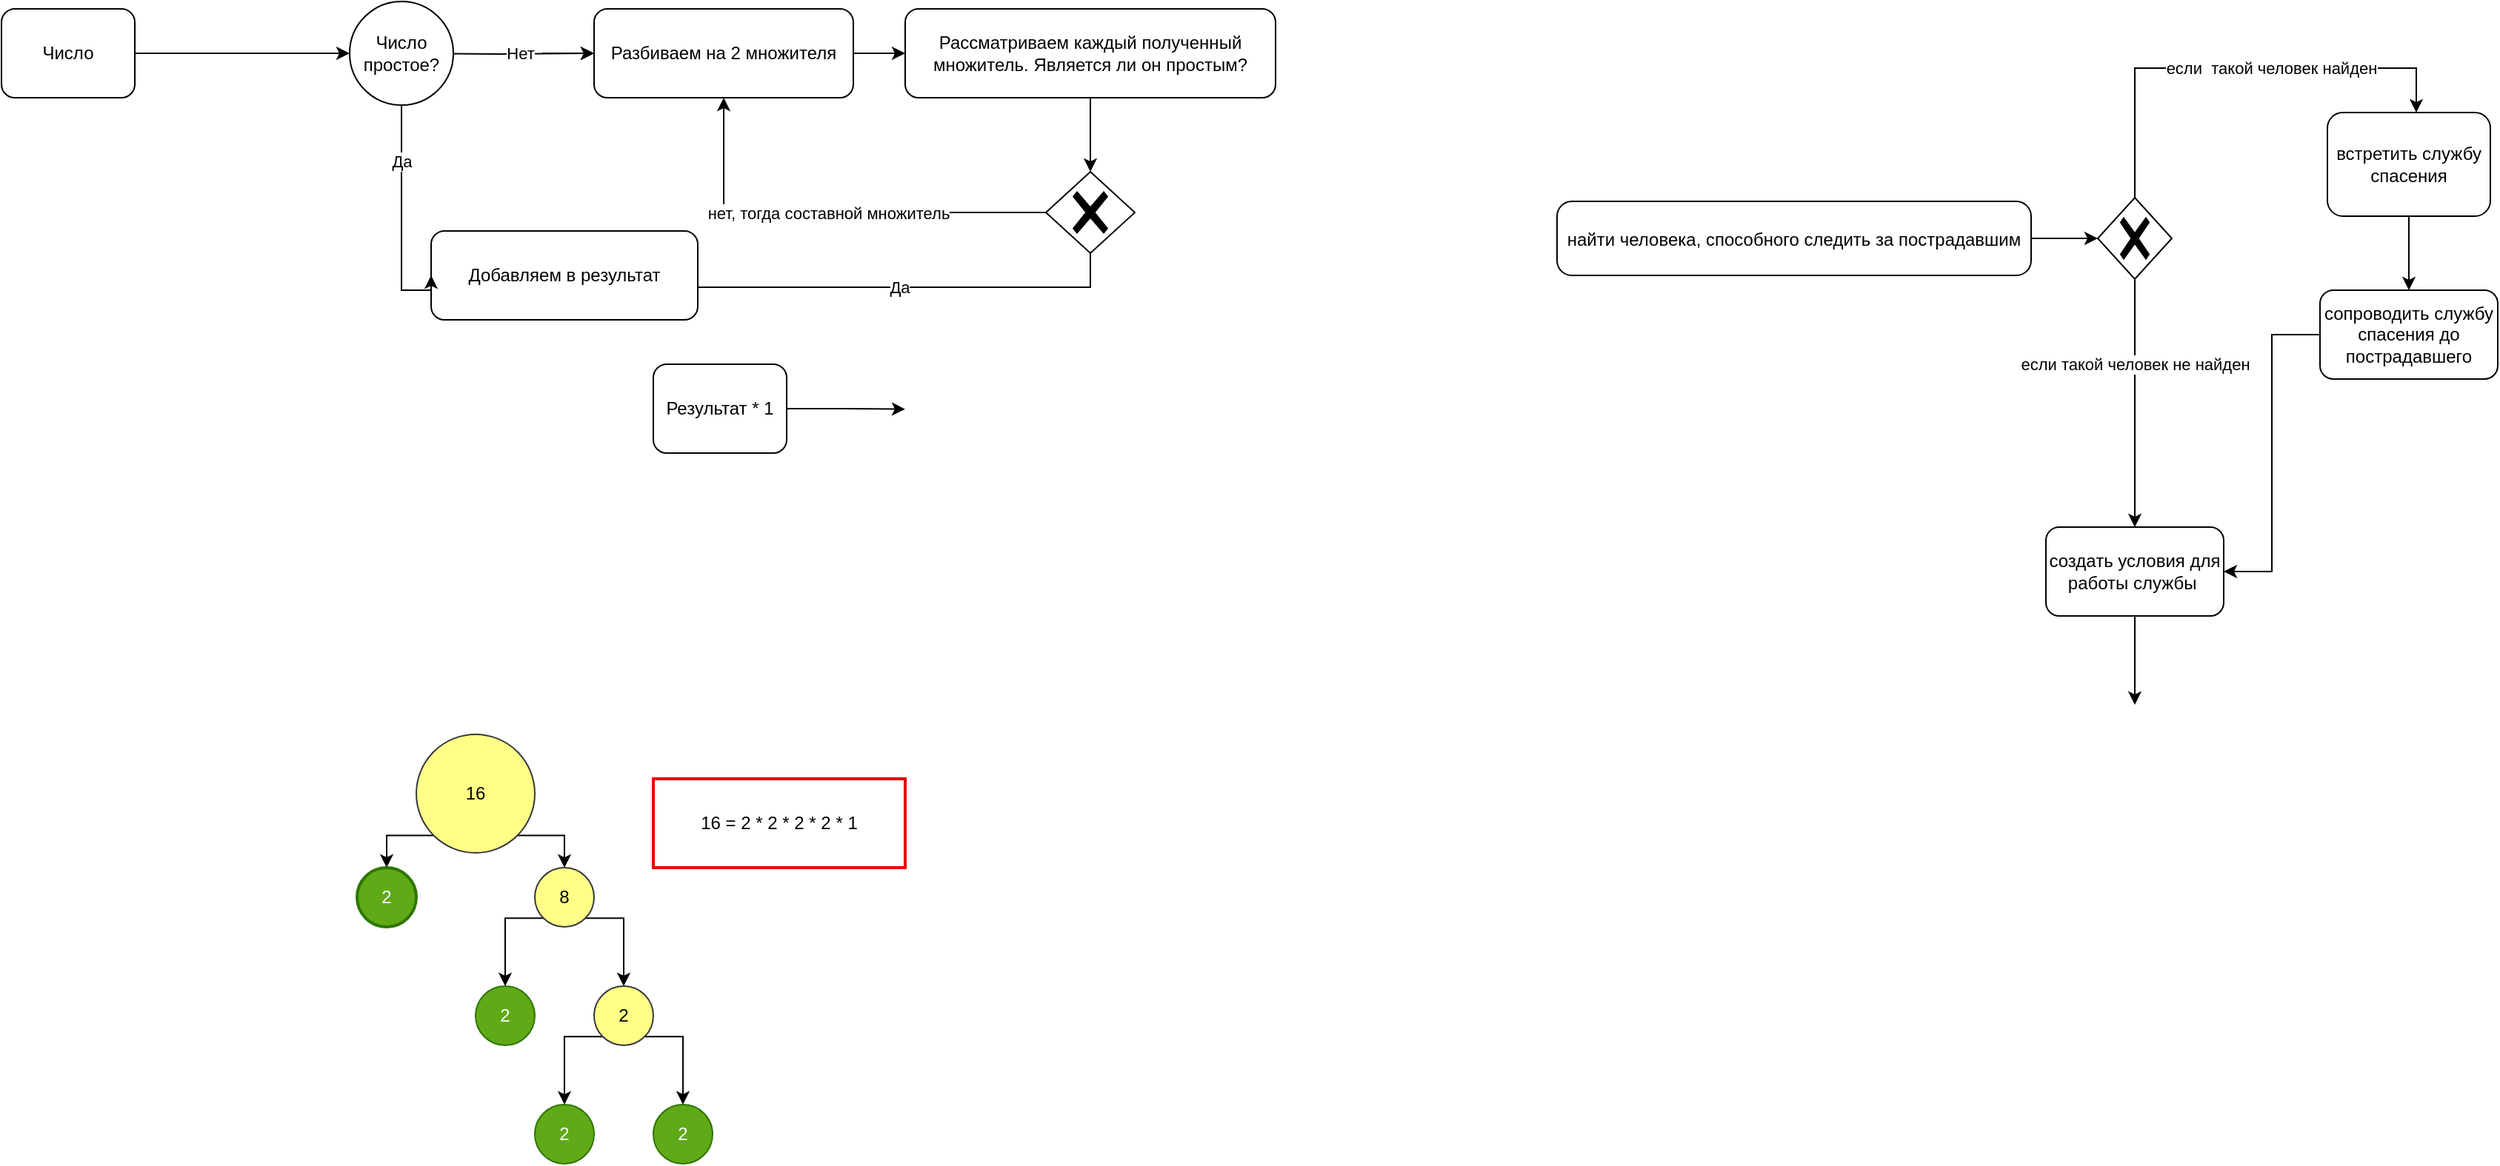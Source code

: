 <mxfile version="14.6.12" type="github">
  <diagram name="Page-1" id="2a216829-ef6e-dabb-86c1-c78162f3ba2b">
    <mxGraphModel dx="1766" dy="408" grid="1" gridSize="10" guides="1" tooltips="1" connect="1" arrows="1" fold="1" page="1" pageScale="1" pageWidth="850" pageHeight="1100" background="#ffffff" math="0" shadow="0">
      <root>
        <mxCell id="0" />
        <mxCell id="1" parent="0" />
        <mxCell id="_0RBYRQyoNk86ozEI0FX-4" style="edgeStyle=orthogonalEdgeStyle;rounded=0;orthogonalLoop=1;jettySize=auto;html=1;entryX=0;entryY=0.5;entryDx=0;entryDy=0;" parent="1" source="_0RBYRQyoNk86ozEI0FX-1" edge="1" target="_0RBYRQyoNk86ozEI0FX-6">
          <mxGeometry relative="1" as="geometry">
            <mxPoint x="600" y="290" as="targetPoint" />
          </mxGeometry>
        </mxCell>
        <mxCell id="_0RBYRQyoNk86ozEI0FX-1" value="Разбиваем на 2 множителя" style="rounded=1;whiteSpace=wrap;html=1;" parent="1" vertex="1">
          <mxGeometry x="390" y="50" width="175" height="60" as="geometry" />
        </mxCell>
        <mxCell id="_0RBYRQyoNk86ozEI0FX-8" value="" style="edgeStyle=orthogonalEdgeStyle;rounded=0;orthogonalLoop=1;jettySize=auto;html=1;" parent="1" source="_0RBYRQyoNk86ozEI0FX-6" target="_0RBYRQyoNk86ozEI0FX-7" edge="1">
          <mxGeometry relative="1" as="geometry" />
        </mxCell>
        <mxCell id="_0RBYRQyoNk86ozEI0FX-6" value="Рассматриваем каждый полученный множитель. Является ли он простым?" style="rounded=1;whiteSpace=wrap;html=1;" parent="1" vertex="1">
          <mxGeometry x="600" y="50" width="250" height="60" as="geometry" />
        </mxCell>
        <mxCell id="CcLGVhNMaya6ScaZg3aG-3" value="Да" style="edgeStyle=orthogonalEdgeStyle;rounded=0;orthogonalLoop=1;jettySize=auto;html=1;entryX=0.968;entryY=0.464;entryDx=0;entryDy=0;entryPerimeter=0;exitX=0.5;exitY=1;exitDx=0;exitDy=0;exitPerimeter=0;" edge="1" parent="1" source="_0RBYRQyoNk86ozEI0FX-7" target="CcLGVhNMaya6ScaZg3aG-4">
          <mxGeometry relative="1" as="geometry">
            <mxPoint x="510" y="187.833" as="targetPoint" />
            <mxPoint x="660" y="260" as="sourcePoint" />
            <Array as="points">
              <mxPoint x="725" y="238" />
            </Array>
          </mxGeometry>
        </mxCell>
        <mxCell id="CcLGVhNMaya6ScaZg3aG-6" value="нет, тогда составной множитель" style="edgeStyle=orthogonalEdgeStyle;rounded=0;orthogonalLoop=1;jettySize=auto;html=1;entryX=0.5;entryY=1;entryDx=0;entryDy=0;" edge="1" parent="1" source="_0RBYRQyoNk86ozEI0FX-7" target="_0RBYRQyoNk86ozEI0FX-1">
          <mxGeometry relative="1" as="geometry">
            <mxPoint x="460" y="187.5" as="targetPoint" />
          </mxGeometry>
        </mxCell>
        <mxCell id="_0RBYRQyoNk86ozEI0FX-7" value="" style="points=[[0.25,0.25,0],[0.5,0,0],[0.75,0.25,0],[1,0.5,0],[0.75,0.75,0],[0.5,1,0],[0.25,0.75,0],[0,0.5,0]];shape=mxgraph.bpmn.gateway2;html=1;verticalLabelPosition=bottom;labelBackgroundColor=#ffffff;verticalAlign=top;align=center;perimeter=rhombusPerimeter;outlineConnect=0;outline=none;symbol=none;gwType=exclusive;" parent="1" vertex="1">
          <mxGeometry x="695" y="160" width="60" height="55" as="geometry" />
        </mxCell>
        <mxCell id="_0RBYRQyoNk86ozEI0FX-27" style="edgeStyle=orthogonalEdgeStyle;rounded=0;orthogonalLoop=1;jettySize=auto;html=1;" parent="1" source="_0RBYRQyoNk86ozEI0FX-12" edge="1">
          <mxGeometry relative="1" as="geometry">
            <mxPoint x="1430" y="520" as="targetPoint" />
          </mxGeometry>
        </mxCell>
        <mxCell id="_0RBYRQyoNk86ozEI0FX-12" value="создать условия для работы службы&amp;nbsp;" style="rounded=1;whiteSpace=wrap;html=1;" parent="1" vertex="1">
          <mxGeometry x="1370" y="400" width="120" height="60" as="geometry" />
        </mxCell>
        <mxCell id="_0RBYRQyoNk86ozEI0FX-21" value="если&amp;nbsp; такой человек найден" style="edgeStyle=orthogonalEdgeStyle;rounded=0;orthogonalLoop=1;jettySize=auto;html=1;" parent="1" source="_0RBYRQyoNk86ozEI0FX-13" edge="1">
          <mxGeometry x="0.163" relative="1" as="geometry">
            <mxPoint x="1620" y="120" as="targetPoint" />
            <Array as="points">
              <mxPoint x="1430" y="90" />
              <mxPoint x="1620" y="90" />
            </Array>
            <mxPoint as="offset" />
          </mxGeometry>
        </mxCell>
        <mxCell id="_0RBYRQyoNk86ozEI0FX-22" value="если такой человек не найден" style="edgeStyle=orthogonalEdgeStyle;rounded=0;orthogonalLoop=1;jettySize=auto;html=1;entryX=0.5;entryY=0;entryDx=0;entryDy=0;" parent="1" target="_0RBYRQyoNk86ozEI0FX-12" edge="1">
          <mxGeometry x="-0.317" relative="1" as="geometry">
            <mxPoint x="1500" y="332.5" as="targetPoint" />
            <mxPoint x="1430" y="233" as="sourcePoint" />
            <Array as="points">
              <mxPoint x="1430" y="240" />
              <mxPoint x="1430" y="240" />
            </Array>
            <mxPoint as="offset" />
          </mxGeometry>
        </mxCell>
        <mxCell id="_0RBYRQyoNk86ozEI0FX-13" value="" style="points=[[0.25,0.25,0],[0.5,0,0],[0.75,0.25,0],[1,0.5,0],[0.75,0.75,0],[0.5,1,0],[0.25,0.75,0],[0,0.5,0]];shape=mxgraph.bpmn.gateway2;html=1;verticalLabelPosition=bottom;labelBackgroundColor=#ffffff;verticalAlign=top;align=center;perimeter=rhombusPerimeter;outlineConnect=0;outline=none;symbol=none;gwType=exclusive;" parent="1" vertex="1">
          <mxGeometry x="1405" y="177.5" width="50" height="55" as="geometry" />
        </mxCell>
        <mxCell id="_0RBYRQyoNk86ozEI0FX-20" style="edgeStyle=orthogonalEdgeStyle;rounded=0;orthogonalLoop=1;jettySize=auto;html=1;exitX=1;exitY=0.5;exitDx=0;exitDy=0;exitPerimeter=0;entryX=0;entryY=0.5;entryDx=0;entryDy=0;entryPerimeter=0;" parent="1" source="_0RBYRQyoNk86ozEI0FX-18" target="_0RBYRQyoNk86ozEI0FX-13" edge="1">
          <mxGeometry relative="1" as="geometry" />
        </mxCell>
        <mxCell id="_0RBYRQyoNk86ozEI0FX-18" value="найти человека, способного следить за пострадавшим" style="points=[[0.25,0,0],[0.5,0,0],[0.75,0,0],[1,0.25,0],[1,0.5,0],[1,0.75,0],[0.75,1,0],[0.5,1,0],[0.25,1,0],[0,0.75,0],[0,0.5,0],[0,0.25,0]];shape=mxgraph.bpmn.task;rectStyle=rounded;size=10;taskMarker=abstract;" parent="1" vertex="1">
          <mxGeometry x="1040" y="180" width="320" height="50" as="geometry" />
        </mxCell>
        <mxCell id="_0RBYRQyoNk86ozEI0FX-24" style="edgeStyle=orthogonalEdgeStyle;rounded=0;orthogonalLoop=1;jettySize=auto;html=1;entryX=0.5;entryY=0;entryDx=0;entryDy=0;" parent="1" source="_0RBYRQyoNk86ozEI0FX-23" target="_0RBYRQyoNk86ozEI0FX-25" edge="1">
          <mxGeometry relative="1" as="geometry">
            <mxPoint x="1615" y="230" as="targetPoint" />
          </mxGeometry>
        </mxCell>
        <mxCell id="_0RBYRQyoNk86ozEI0FX-23" value="встретить службу спасения" style="rounded=1;whiteSpace=wrap;html=1;" parent="1" vertex="1">
          <mxGeometry x="1560" y="120" width="110" height="70" as="geometry" />
        </mxCell>
        <mxCell id="_0RBYRQyoNk86ozEI0FX-26" style="edgeStyle=orthogonalEdgeStyle;rounded=0;orthogonalLoop=1;jettySize=auto;html=1;entryX=1;entryY=0.5;entryDx=0;entryDy=0;" parent="1" source="_0RBYRQyoNk86ozEI0FX-25" target="_0RBYRQyoNk86ozEI0FX-12" edge="1">
          <mxGeometry relative="1" as="geometry">
            <mxPoint x="1615" y="430" as="targetPoint" />
          </mxGeometry>
        </mxCell>
        <mxCell id="_0RBYRQyoNk86ozEI0FX-25" value="сопроводить службу спасения до пострадавшего" style="rounded=1;whiteSpace=wrap;html=1;" parent="1" vertex="1">
          <mxGeometry x="1555" y="240" width="120" height="60" as="geometry" />
        </mxCell>
        <mxCell id="CcLGVhNMaya6ScaZg3aG-2" style="edgeStyle=orthogonalEdgeStyle;rounded=0;orthogonalLoop=1;jettySize=auto;html=1;exitX=1;exitY=0.5;exitDx=0;exitDy=0;entryX=0;entryY=0.5;entryDx=0;entryDy=0;startArrow=none;" edge="1" parent="1" target="_0RBYRQyoNk86ozEI0FX-1">
          <mxGeometry relative="1" as="geometry">
            <mxPoint x="355" y="80.0" as="sourcePoint" />
          </mxGeometry>
        </mxCell>
        <mxCell id="CcLGVhNMaya6ScaZg3aG-38" style="edgeStyle=orthogonalEdgeStyle;rounded=0;orthogonalLoop=1;jettySize=auto;html=1;exitX=1;exitY=0.5;exitDx=0;exitDy=0;entryX=0;entryY=0.5;entryDx=0;entryDy=0;" edge="1" parent="1" source="CcLGVhNMaya6ScaZg3aG-1" target="CcLGVhNMaya6ScaZg3aG-15">
          <mxGeometry relative="1" as="geometry">
            <mxPoint x="90" y="230" as="targetPoint" />
          </mxGeometry>
        </mxCell>
        <mxCell id="CcLGVhNMaya6ScaZg3aG-1" value="Число" style="rounded=1;whiteSpace=wrap;html=1;" vertex="1" parent="1">
          <mxGeometry x="-10" y="50" width="90" height="60" as="geometry" />
        </mxCell>
        <mxCell id="CcLGVhNMaya6ScaZg3aG-4" value="Добавляем в результат" style="rounded=1;whiteSpace=wrap;html=1;" vertex="1" parent="1">
          <mxGeometry x="280" y="200" width="180" height="60" as="geometry" />
        </mxCell>
        <mxCell id="CcLGVhNMaya6ScaZg3aG-14" value="Нет" style="edgeStyle=orthogonalEdgeStyle;rounded=0;orthogonalLoop=1;jettySize=auto;html=1;entryX=0;entryY=0.5;entryDx=0;entryDy=0;" edge="1" parent="1" target="_0RBYRQyoNk86ozEI0FX-1">
          <mxGeometry x="0.231" relative="1" as="geometry">
            <mxPoint x="260" y="80.0" as="sourcePoint" />
            <mxPoint as="offset" />
          </mxGeometry>
        </mxCell>
        <mxCell id="CcLGVhNMaya6ScaZg3aG-16" value="Да" style="edgeStyle=orthogonalEdgeStyle;rounded=0;orthogonalLoop=1;jettySize=auto;html=1;exitX=0.5;exitY=1;exitDx=0;exitDy=0;entryX=0;entryY=0.5;entryDx=0;entryDy=0;" edge="1" parent="1" source="CcLGVhNMaya6ScaZg3aG-15" target="CcLGVhNMaya6ScaZg3aG-4">
          <mxGeometry x="-0.516" relative="1" as="geometry">
            <mxPoint x="350" y="280" as="targetPoint" />
            <Array as="points">
              <mxPoint x="260" y="240" />
            </Array>
            <mxPoint as="offset" />
          </mxGeometry>
        </mxCell>
        <mxCell id="CcLGVhNMaya6ScaZg3aG-15" value="Число простое?" style="ellipse;whiteSpace=wrap;html=1;aspect=fixed;" vertex="1" parent="1">
          <mxGeometry x="225" y="45" width="70" height="70" as="geometry" />
        </mxCell>
        <mxCell id="CcLGVhNMaya6ScaZg3aG-27" style="edgeStyle=orthogonalEdgeStyle;rounded=0;orthogonalLoop=1;jettySize=auto;html=1;exitX=1;exitY=1;exitDx=0;exitDy=0;entryX=0.5;entryY=0;entryDx=0;entryDy=0;" edge="1" parent="1" source="CcLGVhNMaya6ScaZg3aG-18" target="CcLGVhNMaya6ScaZg3aG-21">
          <mxGeometry relative="1" as="geometry" />
        </mxCell>
        <mxCell id="CcLGVhNMaya6ScaZg3aG-28" style="edgeStyle=orthogonalEdgeStyle;rounded=0;orthogonalLoop=1;jettySize=auto;html=1;exitX=0;exitY=1;exitDx=0;exitDy=0;entryX=0.5;entryY=0;entryDx=0;entryDy=0;" edge="1" parent="1" source="CcLGVhNMaya6ScaZg3aG-18" target="CcLGVhNMaya6ScaZg3aG-20">
          <mxGeometry relative="1" as="geometry" />
        </mxCell>
        <mxCell id="CcLGVhNMaya6ScaZg3aG-18" value="16" style="ellipse;whiteSpace=wrap;html=1;aspect=fixed;fillColor=#ffff88;strokeColor=#36393d;" vertex="1" parent="1">
          <mxGeometry x="270" y="540" width="80" height="80" as="geometry" />
        </mxCell>
        <mxCell id="CcLGVhNMaya6ScaZg3aG-20" value="2" style="ellipse;whiteSpace=wrap;html=1;aspect=fixed;fillColor=#60a917;strokeColor=#2D7600;strokeWidth=2;fontColor=#ffffff;" vertex="1" parent="1">
          <mxGeometry x="230" y="630" width="40" height="40" as="geometry" />
        </mxCell>
        <mxCell id="CcLGVhNMaya6ScaZg3aG-29" style="edgeStyle=orthogonalEdgeStyle;rounded=0;orthogonalLoop=1;jettySize=auto;html=1;exitX=0;exitY=1;exitDx=0;exitDy=0;entryX=0.5;entryY=0;entryDx=0;entryDy=0;" edge="1" parent="1" source="CcLGVhNMaya6ScaZg3aG-21" target="CcLGVhNMaya6ScaZg3aG-23">
          <mxGeometry relative="1" as="geometry">
            <Array as="points">
              <mxPoint x="330" y="664" />
            </Array>
          </mxGeometry>
        </mxCell>
        <mxCell id="CcLGVhNMaya6ScaZg3aG-30" style="edgeStyle=orthogonalEdgeStyle;rounded=0;orthogonalLoop=1;jettySize=auto;html=1;exitX=1;exitY=1;exitDx=0;exitDy=0;entryX=0.5;entryY=0;entryDx=0;entryDy=0;" edge="1" parent="1" source="CcLGVhNMaya6ScaZg3aG-21" target="CcLGVhNMaya6ScaZg3aG-24">
          <mxGeometry relative="1" as="geometry">
            <Array as="points">
              <mxPoint x="410" y="664" />
            </Array>
          </mxGeometry>
        </mxCell>
        <mxCell id="CcLGVhNMaya6ScaZg3aG-21" value="8" style="ellipse;whiteSpace=wrap;html=1;aspect=fixed;fillColor=#ffff88;strokeColor=#36393d;" vertex="1" parent="1">
          <mxGeometry x="350" y="630" width="40" height="40" as="geometry" />
        </mxCell>
        <mxCell id="CcLGVhNMaya6ScaZg3aG-23" value="2" style="ellipse;whiteSpace=wrap;html=1;aspect=fixed;fillColor=#60a917;strokeColor=#2D7600;fontColor=#ffffff;" vertex="1" parent="1">
          <mxGeometry x="310" y="710" width="40" height="40" as="geometry" />
        </mxCell>
        <mxCell id="CcLGVhNMaya6ScaZg3aG-31" style="edgeStyle=orthogonalEdgeStyle;rounded=0;orthogonalLoop=1;jettySize=auto;html=1;exitX=1;exitY=1;exitDx=0;exitDy=0;entryX=0.5;entryY=0;entryDx=0;entryDy=0;" edge="1" parent="1" source="CcLGVhNMaya6ScaZg3aG-24" target="CcLGVhNMaya6ScaZg3aG-26">
          <mxGeometry relative="1" as="geometry">
            <Array as="points">
              <mxPoint x="450" y="744" />
            </Array>
          </mxGeometry>
        </mxCell>
        <mxCell id="CcLGVhNMaya6ScaZg3aG-32" style="edgeStyle=orthogonalEdgeStyle;rounded=0;orthogonalLoop=1;jettySize=auto;html=1;exitX=0;exitY=1;exitDx=0;exitDy=0;entryX=0.5;entryY=0;entryDx=0;entryDy=0;" edge="1" parent="1" source="CcLGVhNMaya6ScaZg3aG-24" target="CcLGVhNMaya6ScaZg3aG-25">
          <mxGeometry relative="1" as="geometry">
            <Array as="points">
              <mxPoint x="370" y="744" />
            </Array>
          </mxGeometry>
        </mxCell>
        <mxCell id="CcLGVhNMaya6ScaZg3aG-24" value="2" style="ellipse;whiteSpace=wrap;html=1;aspect=fixed;fillColor=#ffff88;strokeColor=#36393d;" vertex="1" parent="1">
          <mxGeometry x="390" y="710" width="40" height="40" as="geometry" />
        </mxCell>
        <mxCell id="CcLGVhNMaya6ScaZg3aG-25" value="2" style="ellipse;whiteSpace=wrap;html=1;aspect=fixed;fillColor=#60a917;strokeColor=#2D7600;fontColor=#ffffff;" vertex="1" parent="1">
          <mxGeometry x="350" y="790" width="40" height="40" as="geometry" />
        </mxCell>
        <mxCell id="CcLGVhNMaya6ScaZg3aG-26" value="2" style="ellipse;whiteSpace=wrap;html=1;aspect=fixed;fillColor=#60a917;strokeColor=#2D7600;fontColor=#ffffff;" vertex="1" parent="1">
          <mxGeometry x="430" y="790" width="40" height="40" as="geometry" />
        </mxCell>
        <mxCell id="CcLGVhNMaya6ScaZg3aG-34" value="16 = 2 * 2 * 2 * 2 * 1" style="rounded=0;whiteSpace=wrap;html=1;strokeColor=#E80000;strokeWidth=2;" vertex="1" parent="1">
          <mxGeometry x="430" y="570" width="170" height="60" as="geometry" />
        </mxCell>
        <mxCell id="CcLGVhNMaya6ScaZg3aG-40" style="edgeStyle=orthogonalEdgeStyle;rounded=0;orthogonalLoop=1;jettySize=auto;html=1;exitX=1;exitY=0.5;exitDx=0;exitDy=0;" edge="1" parent="1" source="CcLGVhNMaya6ScaZg3aG-39">
          <mxGeometry relative="1" as="geometry">
            <mxPoint x="600" y="320.333" as="targetPoint" />
          </mxGeometry>
        </mxCell>
        <mxCell id="CcLGVhNMaya6ScaZg3aG-39" value="Результат * 1" style="rounded=1;whiteSpace=wrap;html=1;" vertex="1" parent="1">
          <mxGeometry x="430" y="290" width="90" height="60" as="geometry" />
        </mxCell>
      </root>
    </mxGraphModel>
  </diagram>
</mxfile>
